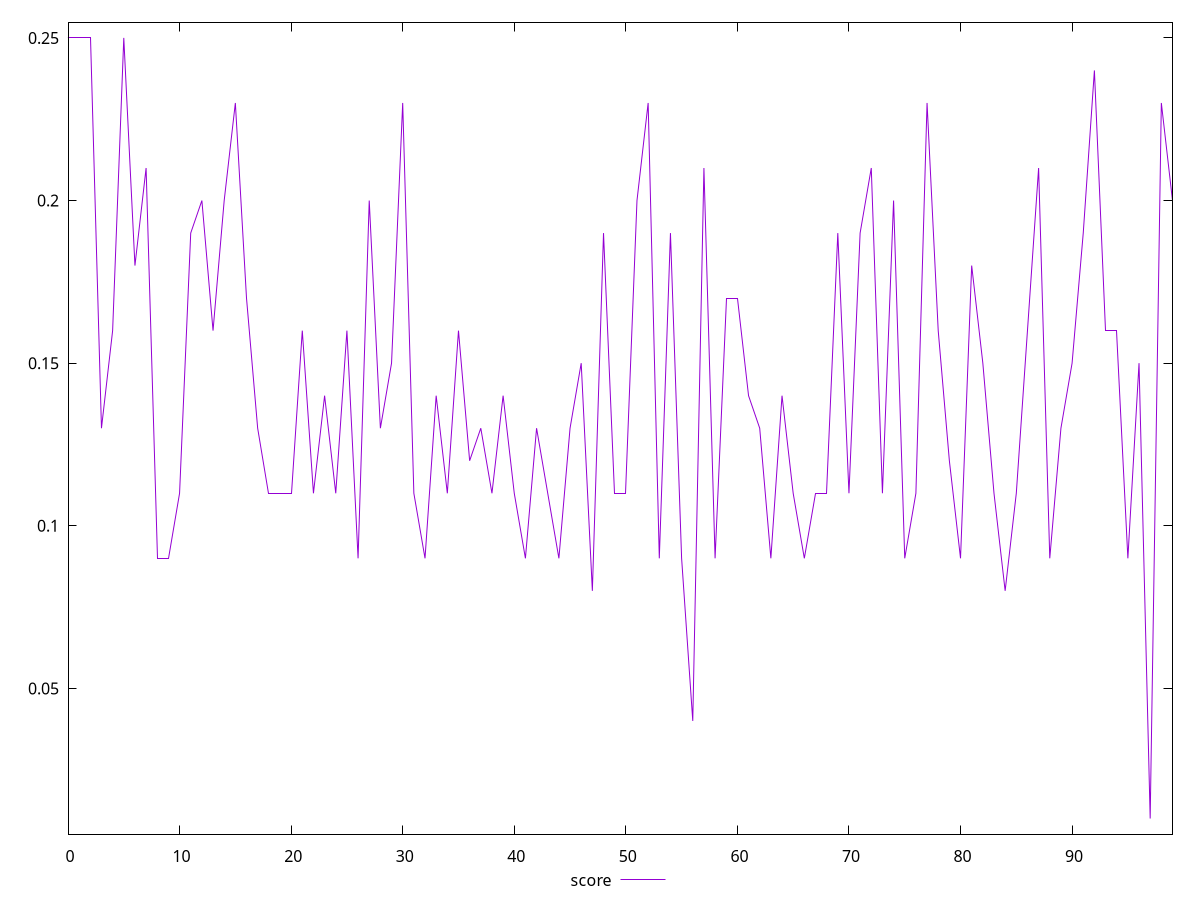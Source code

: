 reset

$score <<EOF
0 0.25
1 0.25
2 0.25
3 0.13
4 0.16
5 0.25
6 0.18
7 0.21
8 0.09
9 0.09
10 0.11
11 0.19
12 0.2
13 0.16
14 0.2
15 0.23
16 0.17
17 0.13
18 0.11
19 0.11
20 0.11
21 0.16
22 0.11
23 0.14
24 0.11
25 0.16
26 0.09
27 0.2
28 0.13
29 0.15
30 0.23
31 0.11
32 0.09
33 0.14
34 0.11
35 0.16
36 0.12
37 0.13
38 0.11
39 0.14
40 0.11
41 0.09
42 0.13
43 0.11
44 0.09
45 0.13
46 0.15
47 0.08
48 0.19
49 0.11
50 0.11
51 0.2
52 0.23
53 0.09
54 0.19
55 0.09
56 0.04
57 0.21
58 0.09
59 0.17
60 0.17
61 0.14
62 0.13
63 0.09
64 0.14
65 0.11
66 0.09
67 0.11
68 0.11
69 0.19
70 0.11
71 0.19
72 0.21
73 0.11
74 0.2
75 0.09
76 0.11
77 0.23
78 0.16
79 0.12
80 0.09
81 0.18
82 0.15
83 0.11
84 0.08
85 0.11
86 0.16
87 0.21
88 0.09
89 0.13
90 0.15
91 0.19
92 0.24
93 0.16
94 0.16
95 0.09
96 0.15
97 0.01
98 0.23
99 0.2
EOF

set key outside below
set xrange [0:99]
set yrange [0.005200000000000001:0.2548]
set trange [0.005200000000000001:0.2548]
set terminal svg size 640, 500 enhanced background rgb 'white'
set output "reports/report_00027_2021-02-24T12-40-31.850Z/unused-javascript/samples/astro/score/values.svg"

plot $score title "score" with line

reset
